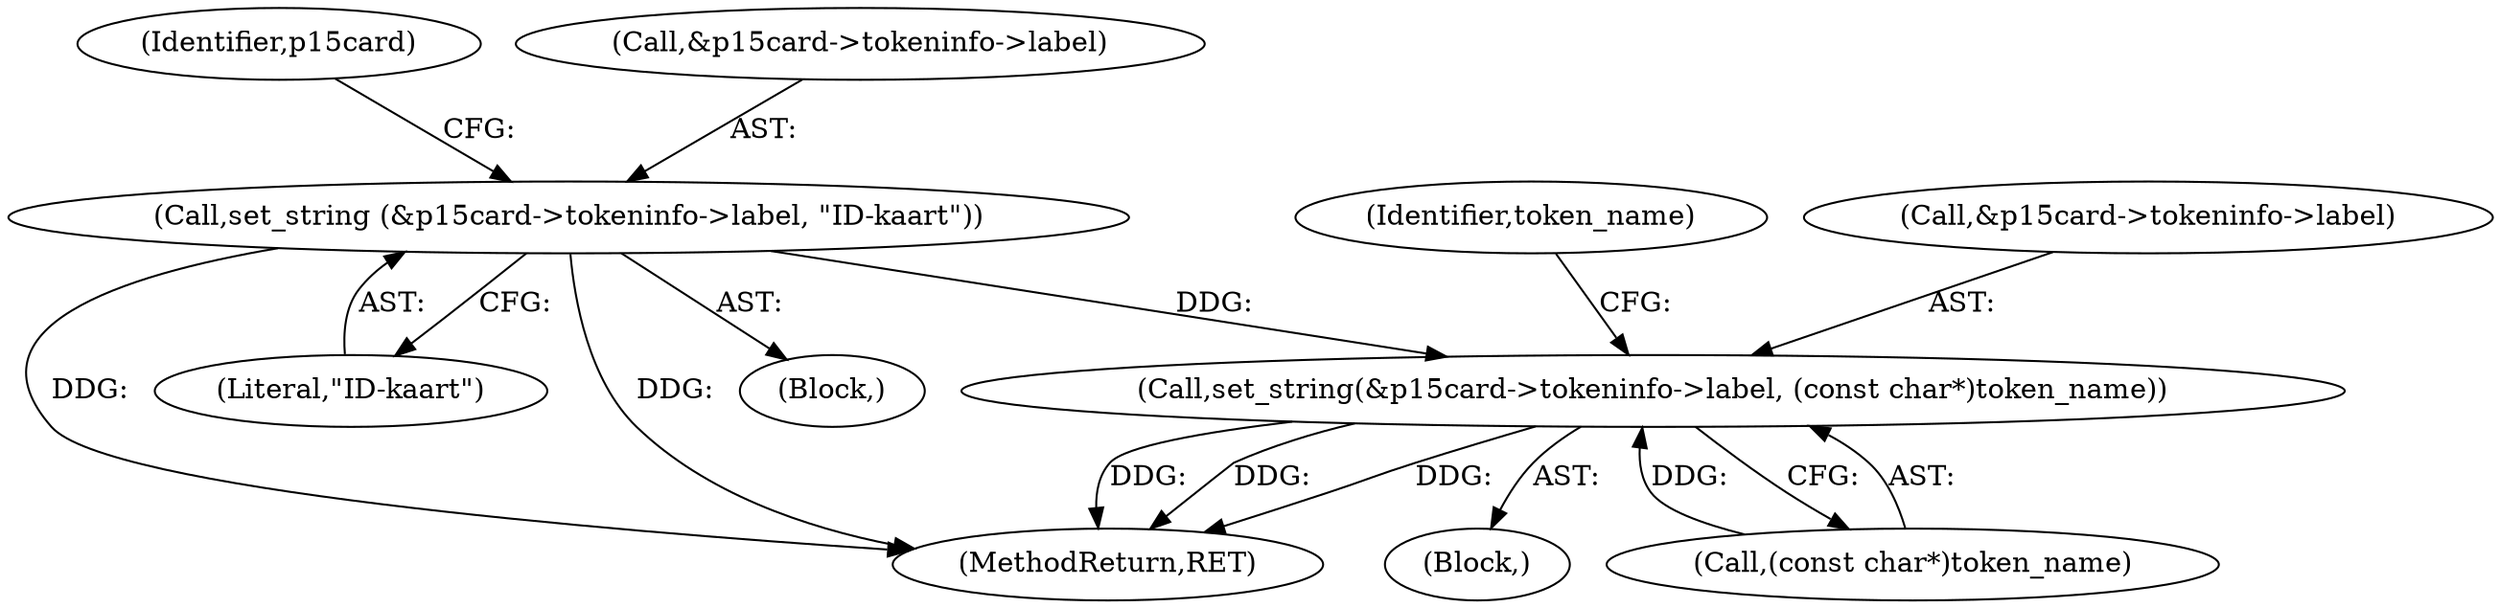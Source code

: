 digraph "0_OpenSC_360e95d45ac4123255a4c796db96337f332160ad#diff-d643a0fa169471dbf2912f4866dc49c5_4@pointer" {
"1000130" [label="(Call,set_string (&p15card->tokeninfo->label, \"ID-kaart\"))"];
"1000413" [label="(Call,set_string(&p15card->tokeninfo->label, (const char*)token_name))"];
"1000413" [label="(Call,set_string(&p15card->tokeninfo->label, (const char*)token_name))"];
"1000424" [label="(Identifier,token_name)"];
"1000111" [label="(Block,)"];
"1000142" [label="(Identifier,p15card)"];
"1000137" [label="(Literal,\"ID-kaart\")"];
"1000130" [label="(Call,set_string (&p15card->tokeninfo->label, \"ID-kaart\"))"];
"1000420" [label="(Call,(const char*)token_name)"];
"1000131" [label="(Call,&p15card->tokeninfo->label)"];
"1000834" [label="(MethodReturn,RET)"];
"1000414" [label="(Call,&p15card->tokeninfo->label)"];
"1000403" [label="(Block,)"];
"1000130" -> "1000111"  [label="AST: "];
"1000130" -> "1000137"  [label="CFG: "];
"1000131" -> "1000130"  [label="AST: "];
"1000137" -> "1000130"  [label="AST: "];
"1000142" -> "1000130"  [label="CFG: "];
"1000130" -> "1000834"  [label="DDG: "];
"1000130" -> "1000834"  [label="DDG: "];
"1000130" -> "1000413"  [label="DDG: "];
"1000413" -> "1000403"  [label="AST: "];
"1000413" -> "1000420"  [label="CFG: "];
"1000414" -> "1000413"  [label="AST: "];
"1000420" -> "1000413"  [label="AST: "];
"1000424" -> "1000413"  [label="CFG: "];
"1000413" -> "1000834"  [label="DDG: "];
"1000413" -> "1000834"  [label="DDG: "];
"1000413" -> "1000834"  [label="DDG: "];
"1000420" -> "1000413"  [label="DDG: "];
}
